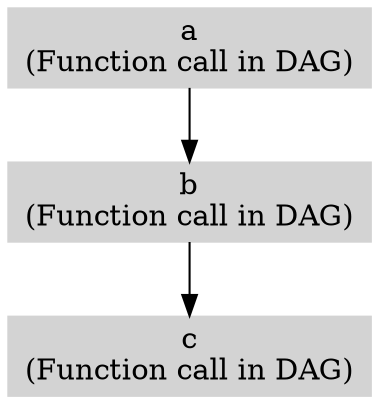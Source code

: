 // Execution Tree Visualization
digraph {
	a [label="a
(Function call in DAG)" color=lightgrey shape=box style=filled]
	b [label="b
(Function call in DAG)" color=lightgrey shape=box style=filled]
	c [label="c
(Function call in DAG)" color=lightgrey shape=box style=filled]
	a -> b [color=black]
	b -> c [color=black]
}
